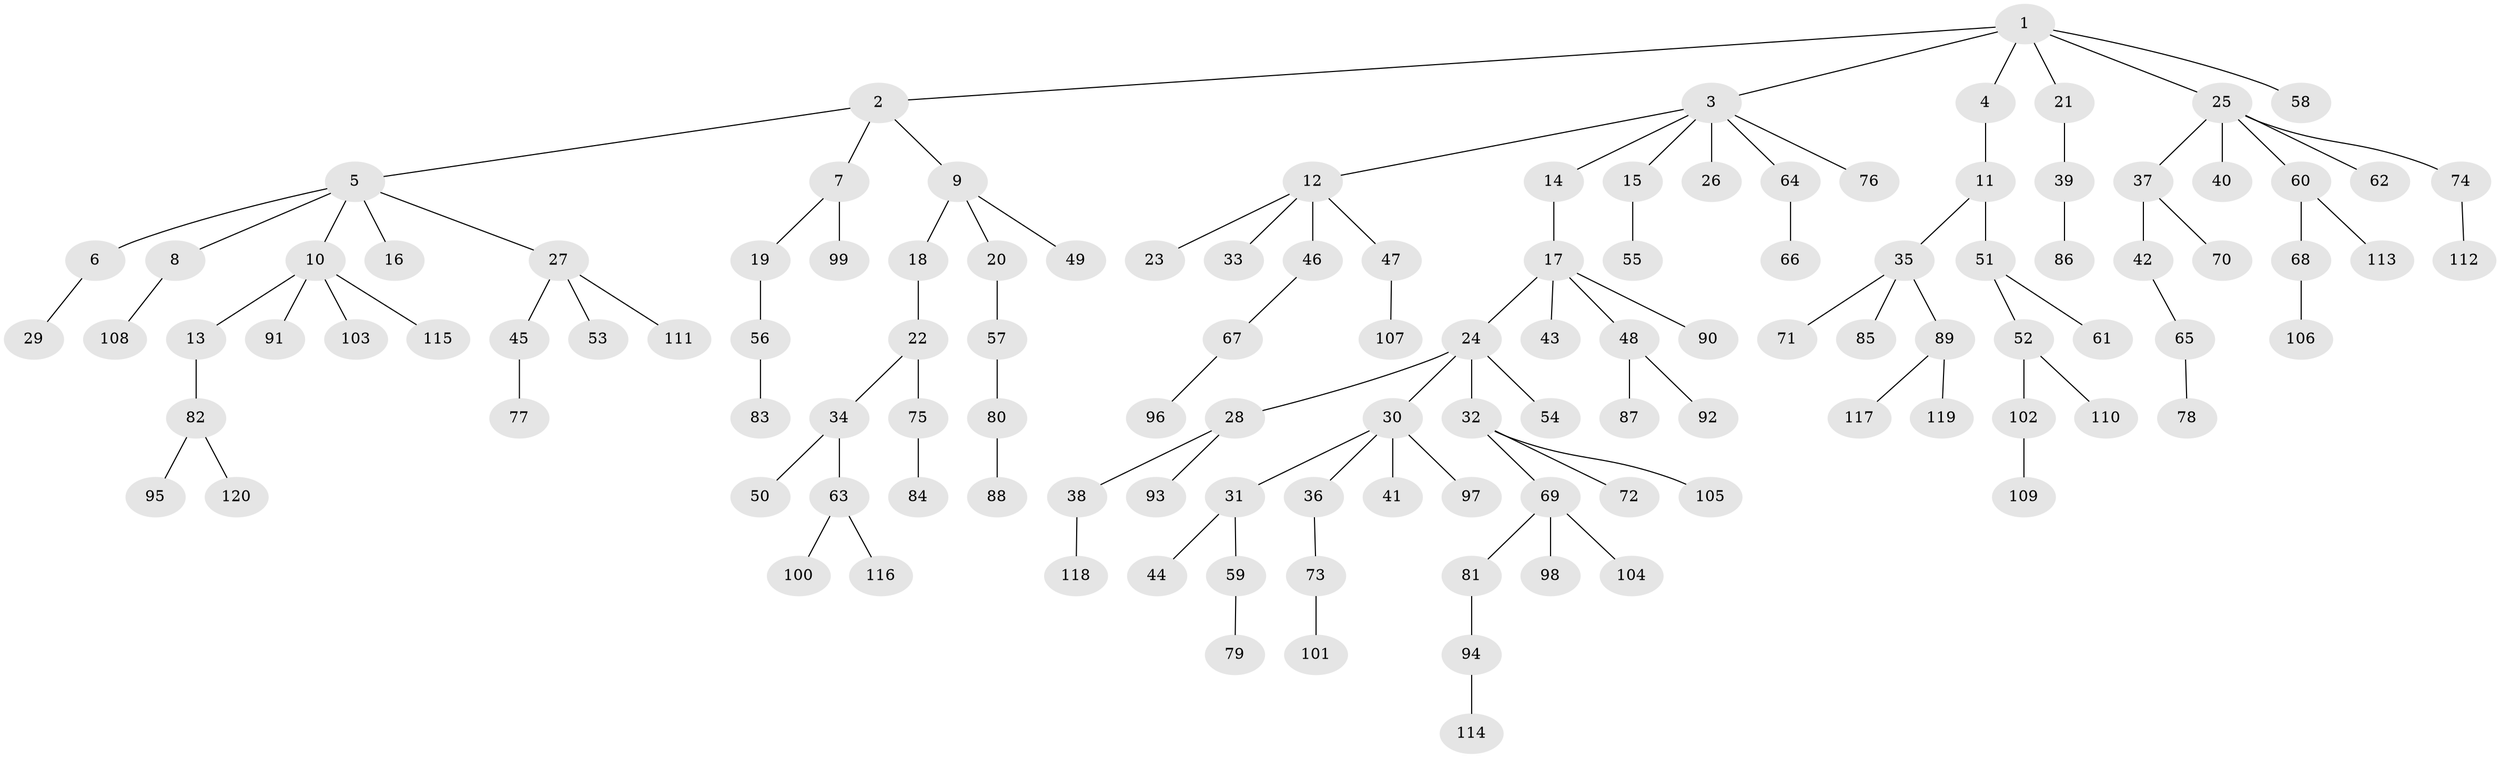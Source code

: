 // Generated by graph-tools (version 1.1) at 2025/52/03/09/25 04:52:27]
// undirected, 120 vertices, 119 edges
graph export_dot {
graph [start="1"]
  node [color=gray90,style=filled];
  1;
  2;
  3;
  4;
  5;
  6;
  7;
  8;
  9;
  10;
  11;
  12;
  13;
  14;
  15;
  16;
  17;
  18;
  19;
  20;
  21;
  22;
  23;
  24;
  25;
  26;
  27;
  28;
  29;
  30;
  31;
  32;
  33;
  34;
  35;
  36;
  37;
  38;
  39;
  40;
  41;
  42;
  43;
  44;
  45;
  46;
  47;
  48;
  49;
  50;
  51;
  52;
  53;
  54;
  55;
  56;
  57;
  58;
  59;
  60;
  61;
  62;
  63;
  64;
  65;
  66;
  67;
  68;
  69;
  70;
  71;
  72;
  73;
  74;
  75;
  76;
  77;
  78;
  79;
  80;
  81;
  82;
  83;
  84;
  85;
  86;
  87;
  88;
  89;
  90;
  91;
  92;
  93;
  94;
  95;
  96;
  97;
  98;
  99;
  100;
  101;
  102;
  103;
  104;
  105;
  106;
  107;
  108;
  109;
  110;
  111;
  112;
  113;
  114;
  115;
  116;
  117;
  118;
  119;
  120;
  1 -- 2;
  1 -- 3;
  1 -- 4;
  1 -- 21;
  1 -- 25;
  1 -- 58;
  2 -- 5;
  2 -- 7;
  2 -- 9;
  3 -- 12;
  3 -- 14;
  3 -- 15;
  3 -- 26;
  3 -- 64;
  3 -- 76;
  4 -- 11;
  5 -- 6;
  5 -- 8;
  5 -- 10;
  5 -- 16;
  5 -- 27;
  6 -- 29;
  7 -- 19;
  7 -- 99;
  8 -- 108;
  9 -- 18;
  9 -- 20;
  9 -- 49;
  10 -- 13;
  10 -- 91;
  10 -- 103;
  10 -- 115;
  11 -- 35;
  11 -- 51;
  12 -- 23;
  12 -- 33;
  12 -- 46;
  12 -- 47;
  13 -- 82;
  14 -- 17;
  15 -- 55;
  17 -- 24;
  17 -- 43;
  17 -- 48;
  17 -- 90;
  18 -- 22;
  19 -- 56;
  20 -- 57;
  21 -- 39;
  22 -- 34;
  22 -- 75;
  24 -- 28;
  24 -- 30;
  24 -- 32;
  24 -- 54;
  25 -- 37;
  25 -- 40;
  25 -- 60;
  25 -- 62;
  25 -- 74;
  27 -- 45;
  27 -- 53;
  27 -- 111;
  28 -- 38;
  28 -- 93;
  30 -- 31;
  30 -- 36;
  30 -- 41;
  30 -- 97;
  31 -- 44;
  31 -- 59;
  32 -- 69;
  32 -- 72;
  32 -- 105;
  34 -- 50;
  34 -- 63;
  35 -- 71;
  35 -- 85;
  35 -- 89;
  36 -- 73;
  37 -- 42;
  37 -- 70;
  38 -- 118;
  39 -- 86;
  42 -- 65;
  45 -- 77;
  46 -- 67;
  47 -- 107;
  48 -- 87;
  48 -- 92;
  51 -- 52;
  51 -- 61;
  52 -- 102;
  52 -- 110;
  56 -- 83;
  57 -- 80;
  59 -- 79;
  60 -- 68;
  60 -- 113;
  63 -- 100;
  63 -- 116;
  64 -- 66;
  65 -- 78;
  67 -- 96;
  68 -- 106;
  69 -- 81;
  69 -- 98;
  69 -- 104;
  73 -- 101;
  74 -- 112;
  75 -- 84;
  80 -- 88;
  81 -- 94;
  82 -- 95;
  82 -- 120;
  89 -- 117;
  89 -- 119;
  94 -- 114;
  102 -- 109;
}
